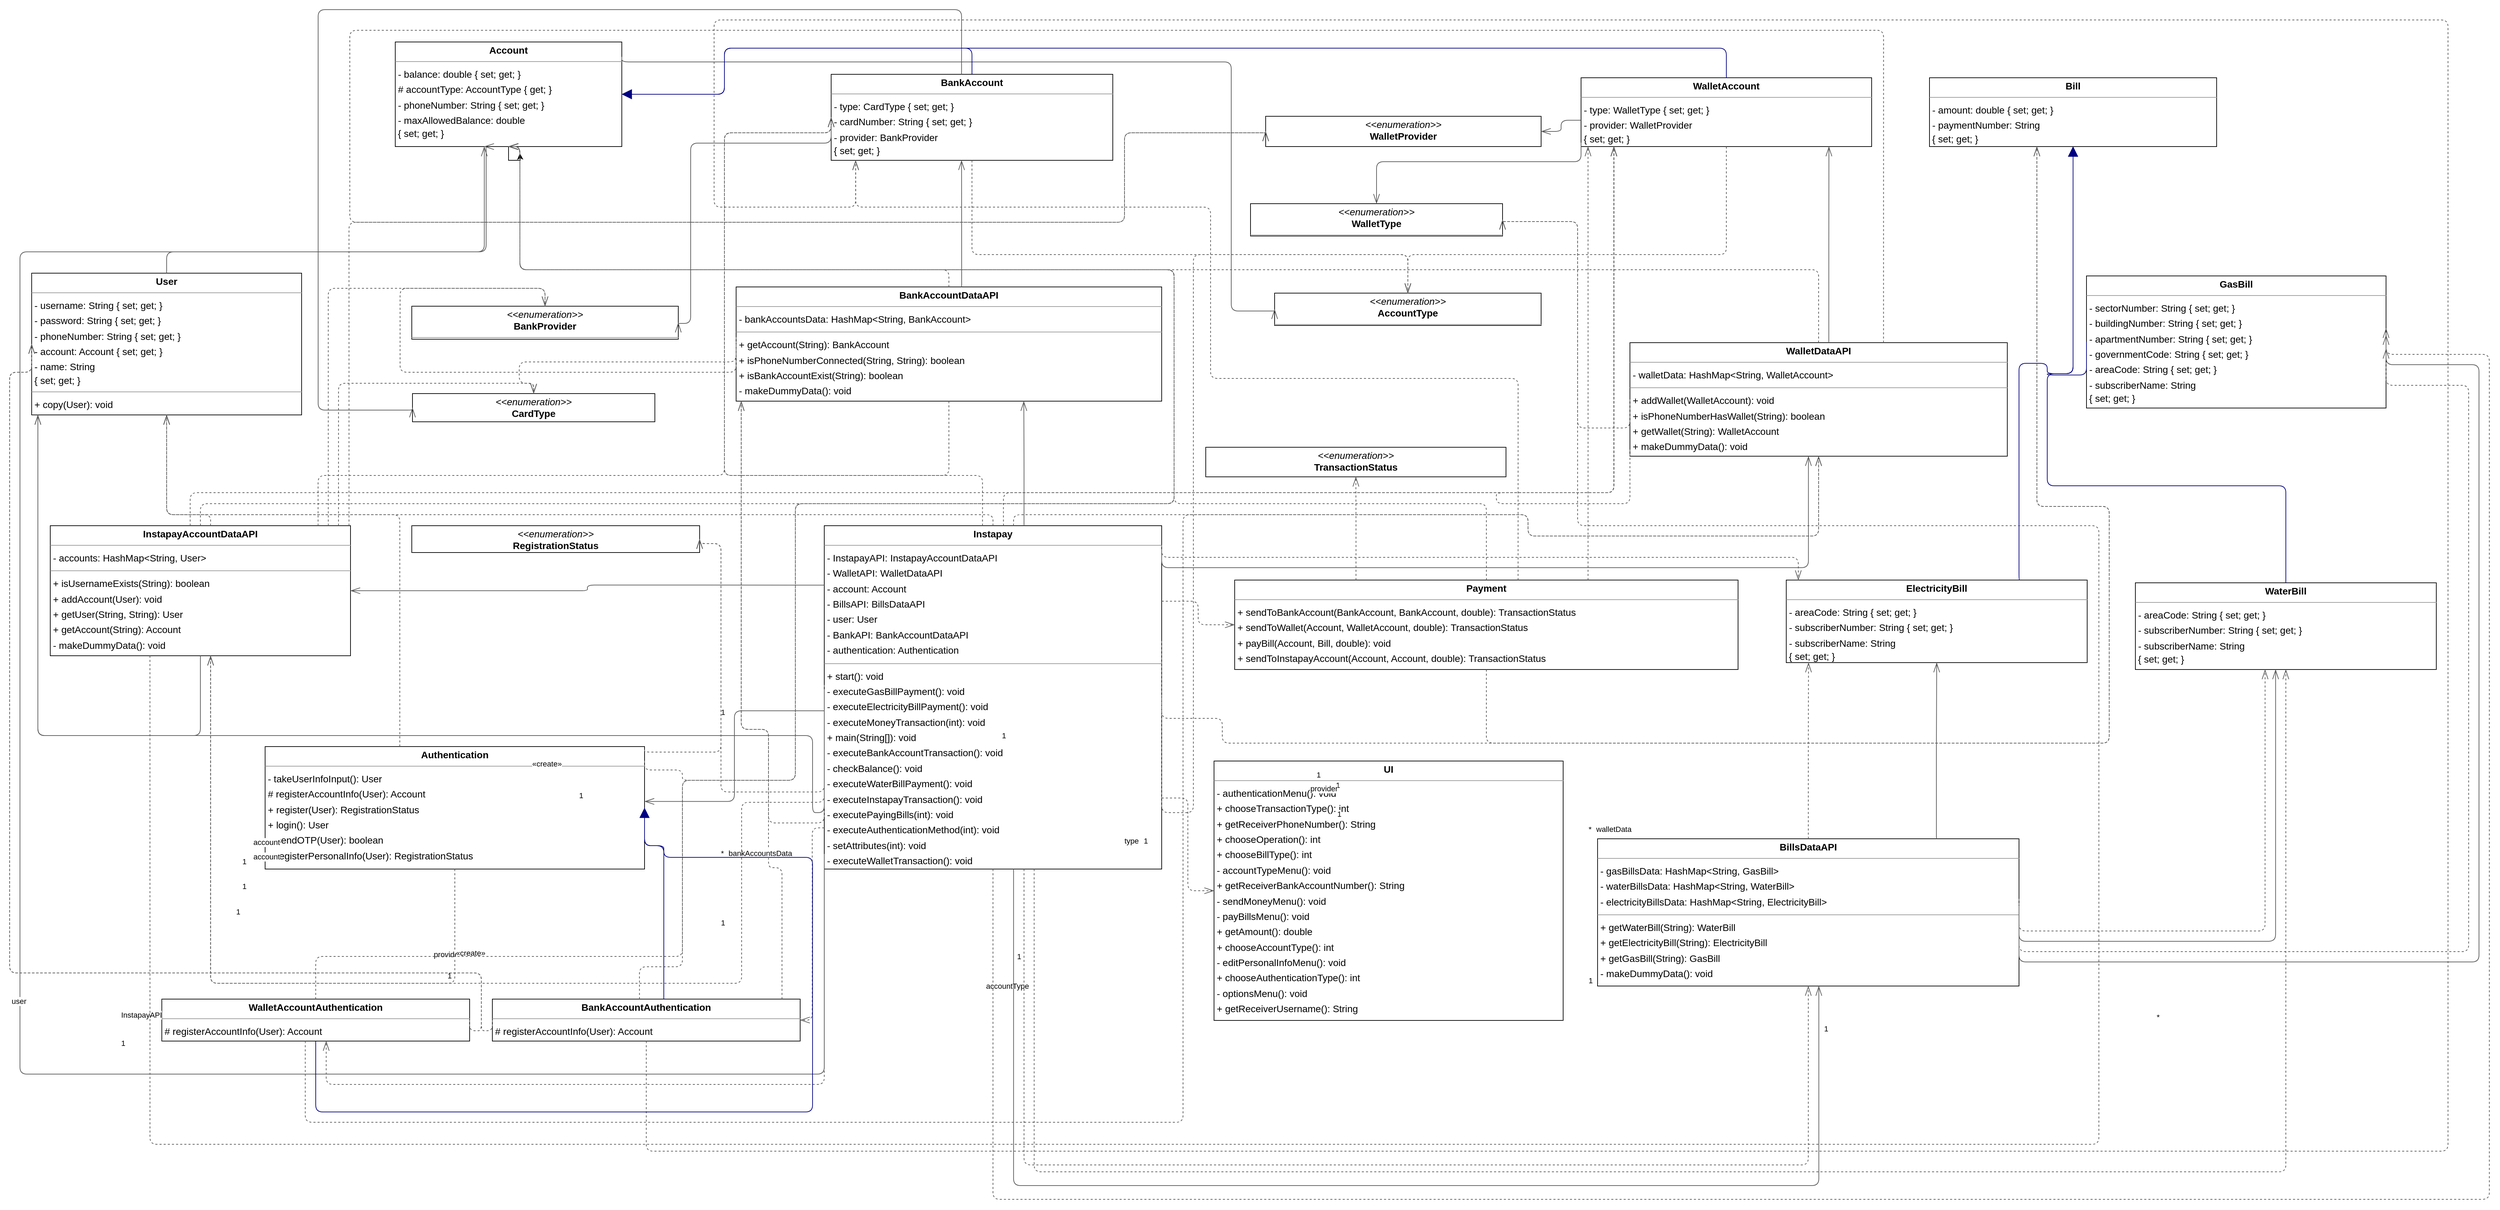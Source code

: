 <mxfile version="22.0.3" type="device">
  <diagram id="hkUyYW-n1jcVA-D6pvlW" name="Page-1">
    <mxGraphModel dx="5736" dy="3532" grid="1" gridSize="10" guides="1" tooltips="1" connect="1" arrows="1" fold="1" page="1" pageScale="1" pageWidth="3800" pageHeight="2000" background="none" math="0" shadow="0">
      <root>
        <mxCell id="0" />
        <mxCell id="1" parent="0" />
        <mxCell id="b54lJRVPn_oO8MnHUBkd-1" value="&lt;br&gt;" style="edgeStyle=orthogonalEdgeStyle;rounded=0;orthogonalLoop=1;jettySize=auto;html=1;" edge="1" parent="1" source="node4">
          <mxGeometry relative="1" as="geometry">
            <mxPoint x="861" y="310" as="targetPoint" />
          </mxGeometry>
        </mxCell>
        <mxCell id="node4" value="&lt;p style=&quot;margin:0px;margin-top:4px;text-align:center;&quot;&gt;&lt;b&gt;Account&lt;/b&gt;&lt;/p&gt;&lt;hr size=&quot;1&quot;&gt;&lt;p style=&quot;margin:0 0 0 4px;line-height:1.6;&quot;&gt;- balance: double { set; get; }&lt;br&gt;# accountType: AccountType&amp;nbsp;{ get; }&lt;br&gt;- phoneNumber: String&amp;nbsp;{ set; get; }&lt;br&gt;- maxAllowedBalance: double&lt;/p&gt;&amp;nbsp;{ set; get; }" style="verticalAlign=top;align=left;overflow=fill;fontSize=14;fontFamily=Helvetica;html=1;rounded=0;shadow=0;comic=0;labelBackgroundColor=none;strokeWidth=1;" parent="1" vertex="1">
          <mxGeometry x="680" y="148" width="329" height="152" as="geometry" />
        </mxCell>
        <mxCell id="node8" value="&lt;p style=&quot;margin:0px;margin-top:4px;text-align:center;&quot;&gt;&lt;i&gt;&amp;lt;&amp;lt;enumeration&amp;gt;&amp;gt;&lt;/i&gt;&lt;br/&gt;&lt;b&gt;AccountType&lt;/b&gt;&lt;/p&gt;&lt;hr size=&quot;1&quot;/&gt;&lt;p style=&quot;margin:0 0 0 4px;line-height:1.6;&quot;&gt;+ Wallet: &lt;br/&gt;+ Bank: &lt;/p&gt;&lt;hr size=&quot;1&quot;/&gt;&lt;p style=&quot;margin:0 0 0 4px;line-height:1.6;&quot;&gt;+ values(): AccountType[]&lt;br/&gt;+ valueOf(String): AccountType&lt;/p&gt;" style="verticalAlign=top;align=left;overflow=fill;fontSize=14;fontFamily=Helvetica;html=1;rounded=0;shadow=0;comic=0;labelBackgroundColor=none;strokeWidth=1;" parent="1" vertex="1">
          <mxGeometry x="1957" y="513" width="387" height="47" as="geometry" />
        </mxCell>
        <mxCell id="node1" value="&lt;p style=&quot;margin:0px;margin-top:4px;text-align:center;&quot;&gt;&lt;b&gt;Authentication&lt;/b&gt;&lt;/p&gt;&lt;hr size=&quot;1&quot;/&gt;&lt;p style=&quot;margin:0 0 0 4px;line-height:1.6;&quot;&gt;- takeUserInfoInput(): User&lt;br/&gt;# registerAccountInfo(User): Account&lt;br/&gt;+ register(User): RegistrationStatus&lt;br/&gt;+ login(): User&lt;br/&gt;+ sendOTP(User): boolean&lt;br/&gt;# registerPersonalInfo(User): RegistrationStatus&lt;/p&gt;" style="verticalAlign=top;align=left;overflow=fill;fontSize=14;fontFamily=Helvetica;html=1;rounded=0;shadow=0;comic=0;labelBackgroundColor=none;strokeWidth=1;" parent="1" vertex="1">
          <mxGeometry x="491" y="1172" width="551" height="178" as="geometry" />
        </mxCell>
        <mxCell id="node15" value="&lt;p style=&quot;margin:0px;margin-top:4px;text-align:center;&quot;&gt;&lt;b&gt;BankAccount&lt;/b&gt;&lt;/p&gt;&lt;hr size=&quot;1&quot;&gt;&lt;p style=&quot;margin:0 0 0 4px;line-height:1.6;&quot;&gt;- type: CardType&amp;nbsp;{ set; get; }&lt;br&gt;- cardNumber: String&amp;nbsp;{ set; get; }&lt;br&gt;- provider: BankProvider&lt;/p&gt;&amp;nbsp;{ set; get; }" style="verticalAlign=top;align=left;overflow=fill;fontSize=14;fontFamily=Helvetica;html=1;rounded=0;shadow=0;comic=0;labelBackgroundColor=none;strokeWidth=1;" parent="1" vertex="1">
          <mxGeometry x="1313" y="195" width="409" height="125" as="geometry" />
        </mxCell>
        <mxCell id="node19" value="&lt;p style=&quot;margin:0px;margin-top:4px;text-align:center;&quot;&gt;&lt;b&gt;BankAccountAuthentication&lt;/b&gt;&lt;/p&gt;&lt;hr size=&quot;1&quot;/&gt;&lt;p style=&quot;margin:0 0 0 4px;line-height:1.6;&quot;&gt;# registerAccountInfo(User): Account&lt;/p&gt;" style="verticalAlign=top;align=left;overflow=fill;fontSize=14;fontFamily=Helvetica;html=1;rounded=0;shadow=0;comic=0;labelBackgroundColor=none;strokeWidth=1;" parent="1" vertex="1">
          <mxGeometry x="821" y="1539" width="447" height="61" as="geometry" />
        </mxCell>
        <mxCell id="node5" value="&lt;p style=&quot;margin:0px;margin-top:4px;text-align:center;&quot;&gt;&lt;b&gt;BankAccountDataAPI&lt;/b&gt;&lt;/p&gt;&lt;hr size=&quot;1&quot;/&gt;&lt;p style=&quot;margin:0 0 0 4px;line-height:1.6;&quot;&gt;- bankAccountsData: HashMap&amp;lt;String, BankAccount&amp;gt;&lt;/p&gt;&lt;hr size=&quot;1&quot;/&gt;&lt;p style=&quot;margin:0 0 0 4px;line-height:1.6;&quot;&gt;+ getAccount(String): BankAccount&lt;br/&gt;+ isPhoneNumberConnected(String, String): boolean&lt;br/&gt;+ isBankAccountExist(String): boolean&lt;br/&gt;- makeDummyData(): void&lt;/p&gt;" style="verticalAlign=top;align=left;overflow=fill;fontSize=14;fontFamily=Helvetica;html=1;rounded=0;shadow=0;comic=0;labelBackgroundColor=none;strokeWidth=1;" parent="1" vertex="1">
          <mxGeometry x="1175" y="504" width="618" height="166" as="geometry" />
        </mxCell>
        <mxCell id="node3" value="&lt;p style=&quot;margin:0px;margin-top:4px;text-align:center;&quot;&gt;&lt;i&gt;&amp;lt;&amp;lt;enumeration&amp;gt;&amp;gt;&lt;/i&gt;&lt;br/&gt;&lt;b&gt;BankProvider&lt;/b&gt;&lt;/p&gt;&lt;hr size=&quot;1&quot;/&gt;&lt;p style=&quot;margin:0 0 0 4px;line-height:1.6;&quot;&gt;+ QNB: &lt;br/&gt;+ Alahly: &lt;br/&gt;+ Alexandria: &lt;br/&gt;+ CIB: &lt;br/&gt;+ Misr: &lt;/p&gt;&lt;hr size=&quot;1&quot;/&gt;&lt;p style=&quot;margin:0 0 0 4px;line-height:1.6;&quot;&gt;+ values(): BankProvider[]&lt;br/&gt;+ valueOf(String): BankProvider&lt;/p&gt;" style="verticalAlign=top;align=left;overflow=fill;fontSize=14;fontFamily=Helvetica;html=1;rounded=0;shadow=0;comic=0;labelBackgroundColor=none;strokeWidth=1;" parent="1" vertex="1">
          <mxGeometry x="704" y="532" width="387" height="48" as="geometry" />
        </mxCell>
        <mxCell id="node13" value="&lt;p style=&quot;margin:0px;margin-top:4px;text-align:center;&quot;&gt;&lt;b&gt;Bill&lt;/b&gt;&lt;/p&gt;&lt;hr size=&quot;1&quot;&gt;&lt;p style=&quot;margin:0 0 0 4px;line-height:1.6;&quot;&gt;- amount: double&amp;nbsp;{ set; get; }&lt;br&gt;- paymentNumber: String&lt;/p&gt;&amp;nbsp;{ set; get; }" style="verticalAlign=top;align=left;overflow=fill;fontSize=14;fontFamily=Helvetica;html=1;rounded=0;shadow=0;comic=0;labelBackgroundColor=none;strokeWidth=1;" parent="1" vertex="1">
          <mxGeometry x="2908" y="200" width="417" height="100" as="geometry" />
        </mxCell>
        <mxCell id="node20" value="&lt;p style=&quot;margin:0px;margin-top:4px;text-align:center;&quot;&gt;&lt;b&gt;BillsDataAPI&lt;/b&gt;&lt;/p&gt;&lt;hr size=&quot;1&quot;/&gt;&lt;p style=&quot;margin:0 0 0 4px;line-height:1.6;&quot;&gt;- gasBillsData: HashMap&amp;lt;String, GasBill&amp;gt;&lt;br/&gt;- waterBillsData: HashMap&amp;lt;String, WaterBill&amp;gt;&lt;br/&gt;- electricityBillsData: HashMap&amp;lt;String, ElectricityBill&amp;gt;&lt;/p&gt;&lt;hr size=&quot;1&quot;/&gt;&lt;p style=&quot;margin:0 0 0 4px;line-height:1.6;&quot;&gt;+ getWaterBill(String): WaterBill&lt;br/&gt;+ getElectricityBill(String): ElectricityBill&lt;br/&gt;+ getGasBill(String): GasBill&lt;br/&gt;- makeDummyData(): void&lt;/p&gt;" style="verticalAlign=top;align=left;overflow=fill;fontSize=14;fontFamily=Helvetica;html=1;rounded=0;shadow=0;comic=0;labelBackgroundColor=none;strokeWidth=1;" parent="1" vertex="1">
          <mxGeometry x="2426" y="1306" width="612" height="214" as="geometry" />
        </mxCell>
        <mxCell id="node11" value="&lt;p style=&quot;margin:0px;margin-top:4px;text-align:center;&quot;&gt;&lt;i&gt;&amp;lt;&amp;lt;enumeration&amp;gt;&amp;gt;&lt;/i&gt;&lt;br/&gt;&lt;b&gt;CardType&lt;/b&gt;&lt;/p&gt;&lt;hr size=&quot;1&quot;/&gt;&lt;p style=&quot;margin:0 0 0 4px;line-height:1.6;&quot;&gt;+ DebitCard: &lt;br/&gt;+ CreditCard: &lt;br/&gt;+ PrepaidCard: &lt;/p&gt;&lt;hr size=&quot;1&quot;/&gt;&lt;p style=&quot;margin:0 0 0 4px;line-height:1.6;&quot;&gt;+ values(): CardType[]&lt;br/&gt;+ valueOf(String): CardType&lt;/p&gt;" style="verticalAlign=top;align=left;overflow=fill;fontSize=14;fontFamily=Helvetica;html=1;rounded=0;shadow=0;comic=0;labelBackgroundColor=none;strokeWidth=1;" parent="1" vertex="1">
          <mxGeometry x="705" y="659" width="352" height="41" as="geometry" />
        </mxCell>
        <mxCell id="node6" value="&lt;p style=&quot;margin:0px;margin-top:4px;text-align:center;&quot;&gt;&lt;b&gt;ElectricityBill&lt;/b&gt;&lt;/p&gt;&lt;hr size=&quot;1&quot;&gt;&lt;p style=&quot;margin:0 0 0 4px;line-height:1.6;&quot;&gt;- areaCode: String&amp;nbsp;{ set; get; }&lt;br&gt;- subscriberNumber: String&amp;nbsp;{ set; get; }&lt;br&gt;- subscriberName: String&lt;/p&gt;&amp;nbsp;{ set; get; }" style="verticalAlign=top;align=left;overflow=fill;fontSize=14;fontFamily=Helvetica;html=1;rounded=0;shadow=0;comic=0;labelBackgroundColor=none;strokeWidth=1;" parent="1" vertex="1">
          <mxGeometry x="2700" y="930" width="437" height="120" as="geometry" />
        </mxCell>
        <mxCell id="node18" value="&lt;p style=&quot;margin:0px;margin-top:4px;text-align:center;&quot;&gt;&lt;b&gt;GasBill&lt;/b&gt;&lt;/p&gt;&lt;hr size=&quot;1&quot;&gt;&lt;p style=&quot;margin:0 0 0 4px;line-height:1.6;&quot;&gt;- sectorNumber: String&amp;nbsp;{ set; get; }&lt;br&gt;- buildingNumber: String&amp;nbsp;{ set; get; }&lt;br&gt;- apartmentNumber: String&amp;nbsp;{ set; get; }&lt;br&gt;- governmentCode: String&amp;nbsp;{ set; get; }&lt;br&gt;- areaCode: String&amp;nbsp;{ set; get; }&lt;br&gt;- subscriberName: String&lt;/p&gt;&amp;nbsp;{ set; get; }" style="verticalAlign=top;align=left;overflow=fill;fontSize=14;fontFamily=Helvetica;html=1;rounded=0;shadow=0;comic=0;labelBackgroundColor=none;strokeWidth=1;" parent="1" vertex="1">
          <mxGeometry x="3136" y="488" width="435" height="192" as="geometry" />
        </mxCell>
        <mxCell id="node2" value="&lt;p style=&quot;margin:0px;margin-top:4px;text-align:center;&quot;&gt;&lt;b&gt;Instapay&lt;/b&gt;&lt;/p&gt;&lt;hr size=&quot;1&quot;/&gt;&lt;p style=&quot;margin:0 0 0 4px;line-height:1.6;&quot;&gt;- InstapayAPI: InstapayAccountDataAPI&lt;br/&gt;- WalletAPI: WalletDataAPI&lt;br/&gt;- account: Account&lt;br/&gt;- BillsAPI: BillsDataAPI&lt;br/&gt;- user: User&lt;br/&gt;- BankAPI: BankAccountDataAPI&lt;br/&gt;- authentication: Authentication&lt;/p&gt;&lt;hr size=&quot;1&quot;/&gt;&lt;p style=&quot;margin:0 0 0 4px;line-height:1.6;&quot;&gt;+ start(): void&lt;br/&gt;- executeGasBillPayment(): void&lt;br/&gt;- executeElectricityBillPayment(): void&lt;br/&gt;- executeMoneyTransaction(int): void&lt;br/&gt;+ main(String[]): void&lt;br/&gt;- executeBankAccountTransaction(): void&lt;br/&gt;- checkBalance(): void&lt;br/&gt;- executeWaterBillPayment(): void&lt;br/&gt;- executeInstapayTransaction(): void&lt;br/&gt;- executePayingBills(int): void&lt;br/&gt;- executeAuthenticationMethod(int): void&lt;br/&gt;- setAttributes(int): void&lt;br/&gt;- executeWalletTransaction(): void&lt;/p&gt;" style="verticalAlign=top;align=left;overflow=fill;fontSize=14;fontFamily=Helvetica;html=1;rounded=0;shadow=0;comic=0;labelBackgroundColor=none;strokeWidth=1;" parent="1" vertex="1">
          <mxGeometry x="1303" y="851" width="490" height="499" as="geometry" />
        </mxCell>
        <mxCell id="node7" value="&lt;p style=&quot;margin:0px;margin-top:4px;text-align:center;&quot;&gt;&lt;b&gt;InstapayAccountDataAPI&lt;/b&gt;&lt;/p&gt;&lt;hr size=&quot;1&quot;/&gt;&lt;p style=&quot;margin:0 0 0 4px;line-height:1.6;&quot;&gt;- accounts: HashMap&amp;lt;String, User&amp;gt;&lt;/p&gt;&lt;hr size=&quot;1&quot;/&gt;&lt;p style=&quot;margin:0 0 0 4px;line-height:1.6;&quot;&gt;+ isUsernameExists(String): boolean&lt;br/&gt;+ addAccount(User): void&lt;br/&gt;+ getUser(String, String): User&lt;br/&gt;+ getAccount(String): Account&lt;br/&gt;- makeDummyData(): void&lt;/p&gt;" style="verticalAlign=top;align=left;overflow=fill;fontSize=14;fontFamily=Helvetica;html=1;rounded=0;shadow=0;comic=0;labelBackgroundColor=none;strokeWidth=1;" parent="1" vertex="1">
          <mxGeometry x="179" y="851" width="436" height="189" as="geometry" />
        </mxCell>
        <mxCell id="node17" value="&lt;p style=&quot;margin:0px;margin-top:4px;text-align:center;&quot;&gt;&lt;b&gt;Payment&lt;/b&gt;&lt;/p&gt;&lt;hr size=&quot;1&quot;/&gt;&lt;p style=&quot;margin:0 0 0 4px;line-height:1.6;&quot;&gt;+ sendToBankAccount(BankAccount, BankAccount, double): TransactionStatus&lt;br/&gt;+ sendToWallet(Account, WalletAccount, double): TransactionStatus&lt;br/&gt;+ payBill(Account, Bill, double): void&lt;br/&gt;+ sendToInstapayAccount(Account, Account, double): TransactionStatus&lt;/p&gt;" style="verticalAlign=top;align=left;overflow=fill;fontSize=14;fontFamily=Helvetica;html=1;rounded=0;shadow=0;comic=0;labelBackgroundColor=none;strokeWidth=1;" parent="1" vertex="1">
          <mxGeometry x="1899" y="930" width="731" height="130" as="geometry" />
        </mxCell>
        <mxCell id="node9" value="&lt;p style=&quot;margin:0px;margin-top:4px;text-align:center;&quot;&gt;&lt;i&gt;&amp;lt;&amp;lt;enumeration&amp;gt;&amp;gt;&lt;/i&gt;&lt;br/&gt;&lt;b&gt;RegistrationStatus&lt;/b&gt;&lt;/p&gt;&lt;hr size=&quot;1&quot;/&gt;&lt;p style=&quot;margin:0 0 0 4px;line-height:1.6;&quot;&gt;+ REGISTRATION_SUCCESS: &lt;br/&gt;+ ALREADY_HAVE_ACCOUNT: &lt;br/&gt;+ REGISTRATION_FAILED: &lt;/p&gt;&lt;hr size=&quot;1&quot;/&gt;&lt;p style=&quot;margin:0 0 0 4px;line-height:1.6;&quot;&gt;+ valueOf(String): RegistrationStatus&lt;br/&gt;+ values(): RegistrationStatus[]&lt;/p&gt;" style="verticalAlign=top;align=left;overflow=fill;fontSize=14;fontFamily=Helvetica;html=1;rounded=0;shadow=0;comic=0;labelBackgroundColor=none;strokeWidth=1;" parent="1" vertex="1">
          <mxGeometry x="704" y="851" width="418" height="39" as="geometry" />
        </mxCell>
        <mxCell id="node14" value="&lt;p style=&quot;margin:0px;margin-top:4px;text-align:center;&quot;&gt;&lt;i&gt;&amp;lt;&amp;lt;enumeration&amp;gt;&amp;gt;&lt;/i&gt;&lt;br/&gt;&lt;b&gt;TransactionStatus&lt;/b&gt;&lt;/p&gt;&lt;hr size=&quot;1&quot;/&gt;&lt;p style=&quot;margin:0 0 0 4px;line-height:1.6;&quot;&gt;+ TRANSACTION_FAILED: &lt;br/&gt;+ TRANSACTION_SUCCESS: &lt;br/&gt;+ TRANSACTION_DENIED: &lt;/p&gt;&lt;hr size=&quot;1&quot;/&gt;&lt;p style=&quot;margin:0 0 0 4px;line-height:1.6;&quot;&gt;+ values(): TransactionStatus[]&lt;br/&gt;+ valueOf(String): TransactionStatus&lt;/p&gt;" style="verticalAlign=top;align=left;overflow=fill;fontSize=14;fontFamily=Helvetica;html=1;rounded=0;shadow=0;comic=0;labelBackgroundColor=none;strokeWidth=1;" parent="1" vertex="1">
          <mxGeometry x="1857" y="737" width="436" height="43" as="geometry" />
        </mxCell>
        <mxCell id="node22" value="&lt;p style=&quot;margin:0px;margin-top:4px;text-align:center;&quot;&gt;&lt;b&gt;UI&lt;/b&gt;&lt;/p&gt;&lt;hr size=&quot;1&quot;/&gt;&lt;p style=&quot;margin:0 0 0 4px;line-height:1.6;&quot;&gt;- authenticationMenu(): void&lt;br/&gt;+ chooseTransactionType(): int&lt;br/&gt;+ getReceiverPhoneNumber(): String&lt;br/&gt;+ chooseOperation(): int&lt;br/&gt;+ chooseBillType(): int&lt;br/&gt;- accountTypeMenu(): void&lt;br/&gt;+ getReceiverBankAccountNumber(): String&lt;br/&gt;- sendMoneyMenu(): void&lt;br/&gt;- payBillsMenu(): void&lt;br/&gt;+ getAmount(): double&lt;br/&gt;+ chooseAccountType(): int&lt;br/&gt;- editPersonalInfoMenu(): void&lt;br/&gt;+ chooseAuthenticationType(): int&lt;br/&gt;- optionsMenu(): void&lt;br/&gt;+ getReceiverUsername(): String&lt;/p&gt;" style="verticalAlign=top;align=left;overflow=fill;fontSize=14;fontFamily=Helvetica;html=1;rounded=0;shadow=0;comic=0;labelBackgroundColor=none;strokeWidth=1;" parent="1" vertex="1">
          <mxGeometry x="1869" y="1193" width="507" height="377" as="geometry" />
        </mxCell>
        <mxCell id="node21" value="&lt;p style=&quot;margin:0px;margin-top:4px;text-align:center;&quot;&gt;&lt;b&gt;User&lt;/b&gt;&lt;/p&gt;&lt;hr size=&quot;1&quot;&gt;&lt;p style=&quot;margin:0 0 0 4px;line-height:1.6;&quot;&gt;- username: String&amp;nbsp;{ set; get; }&lt;br&gt;- password: String&amp;nbsp;{ set; get; }&lt;br&gt;- phoneNumber: String&amp;nbsp;{ set; get; }&lt;br&gt;- account: Account&amp;nbsp;{ set; get; }&lt;br&gt;- name: String&lt;/p&gt;&amp;nbsp;{ set; get; }&lt;hr size=&quot;1&quot;&gt;&lt;p style=&quot;margin:0 0 0 4px;line-height:1.6;&quot;&gt;+ copy(User): void&lt;/p&gt;" style="verticalAlign=top;align=left;overflow=fill;fontSize=14;fontFamily=Helvetica;html=1;rounded=0;shadow=0;comic=0;labelBackgroundColor=none;strokeWidth=1;" parent="1" vertex="1">
          <mxGeometry x="152" y="484" width="392" height="206" as="geometry" />
        </mxCell>
        <mxCell id="node16" value="&lt;p style=&quot;margin:0px;margin-top:4px;text-align:center;&quot;&gt;&lt;b&gt;WalletAccount&lt;/b&gt;&lt;/p&gt;&lt;hr size=&quot;1&quot;&gt;&lt;p style=&quot;margin:0 0 0 4px;line-height:1.6;&quot;&gt;- type: WalletType&amp;nbsp;{ set; get; }&lt;br&gt;- provider: WalletProvider&lt;/p&gt;&amp;nbsp;{ set; get; }" style="verticalAlign=top;align=left;overflow=fill;fontSize=14;fontFamily=Helvetica;html=1;rounded=0;shadow=0;comic=0;labelBackgroundColor=none;strokeWidth=1;" parent="1" vertex="1">
          <mxGeometry x="2402" y="200" width="422" height="100" as="geometry" />
        </mxCell>
        <mxCell id="node12" value="&lt;p style=&quot;margin:0px;margin-top:4px;text-align:center;&quot;&gt;&lt;b&gt;WalletAccountAuthentication&lt;/b&gt;&lt;/p&gt;&lt;hr size=&quot;1&quot;/&gt;&lt;p style=&quot;margin:0 0 0 4px;line-height:1.6;&quot;&gt;# registerAccountInfo(User): Account&lt;/p&gt;" style="verticalAlign=top;align=left;overflow=fill;fontSize=14;fontFamily=Helvetica;html=1;rounded=0;shadow=0;comic=0;labelBackgroundColor=none;strokeWidth=1;" parent="1" vertex="1">
          <mxGeometry x="341" y="1539" width="447" height="61" as="geometry" />
        </mxCell>
        <mxCell id="node23" value="&lt;p style=&quot;margin:0px;margin-top:4px;text-align:center;&quot;&gt;&lt;b&gt;WalletDataAPI&lt;/b&gt;&lt;/p&gt;&lt;hr size=&quot;1&quot;/&gt;&lt;p style=&quot;margin:0 0 0 4px;line-height:1.6;&quot;&gt;- walletData: HashMap&amp;lt;String, WalletAccount&amp;gt;&lt;/p&gt;&lt;hr size=&quot;1&quot;/&gt;&lt;p style=&quot;margin:0 0 0 4px;line-height:1.6;&quot;&gt;+ addWallet(WalletAccount): void&lt;br/&gt;+ isPhoneNumberHasWallet(String): boolean&lt;br/&gt;+ getWallet(String): WalletAccount&lt;br/&gt;+ makeDummyData(): void&lt;/p&gt;" style="verticalAlign=top;align=left;overflow=fill;fontSize=14;fontFamily=Helvetica;html=1;rounded=0;shadow=0;comic=0;labelBackgroundColor=none;strokeWidth=1;" parent="1" vertex="1">
          <mxGeometry x="2473" y="585" width="548" height="165" as="geometry" />
        </mxCell>
        <mxCell id="node24" value="&lt;p style=&quot;margin:0px;margin-top:4px;text-align:center;&quot;&gt;&lt;i&gt;&amp;lt;&amp;lt;enumeration&amp;gt;&amp;gt;&lt;/i&gt;&lt;br/&gt;&lt;b&gt;WalletProvider&lt;/b&gt;&lt;/p&gt;&lt;hr size=&quot;1&quot;/&gt;&lt;p style=&quot;margin:0 0 0 4px;line-height:1.6;&quot;&gt;+ QNB: &lt;br/&gt;+ Misr: &lt;br/&gt;+ Alahly: &lt;br/&gt;+ Etisalat: &lt;br/&gt;+ We: &lt;br/&gt;+ Vodafone: &lt;br/&gt;+ Alexandria: &lt;br/&gt;+ CIB: &lt;br/&gt;+ Orange: &lt;br/&gt;+ Fawry: &lt;/p&gt;&lt;hr size=&quot;1&quot;/&gt;&lt;p style=&quot;margin:0 0 0 4px;line-height:1.6;&quot;&gt;+ values(): WalletProvider[]&lt;br/&gt;+ valueOf(String): WalletProvider&lt;/p&gt;" style="verticalAlign=top;align=left;overflow=fill;fontSize=14;fontFamily=Helvetica;html=1;rounded=0;shadow=0;comic=0;labelBackgroundColor=none;strokeWidth=1;" parent="1" vertex="1">
          <mxGeometry x="1944" y="256" width="400" height="44" as="geometry" />
        </mxCell>
        <mxCell id="node0" value="&lt;p style=&quot;margin:0px;margin-top:4px;text-align:center;&quot;&gt;&lt;i&gt;&amp;lt;&amp;lt;enumeration&amp;gt;&amp;gt;&lt;/i&gt;&lt;br/&gt;&lt;b&gt;WalletType&lt;/b&gt;&lt;/p&gt;&lt;hr size=&quot;1&quot;/&gt;&lt;p style=&quot;margin:0 0 0 4px;line-height:1.6;&quot;&gt;+ Telecom: &lt;br/&gt;+ Bank: &lt;/p&gt;&lt;hr size=&quot;1&quot;/&gt;&lt;p style=&quot;margin:0 0 0 4px;line-height:1.6;&quot;&gt;+ valueOf(String): WalletType&lt;br/&gt;+ values(): WalletType[]&lt;/p&gt;" style="verticalAlign=top;align=left;overflow=fill;fontSize=14;fontFamily=Helvetica;html=1;rounded=0;shadow=0;comic=0;labelBackgroundColor=none;strokeWidth=1;" parent="1" vertex="1">
          <mxGeometry x="1922" y="383" width="366" height="47" as="geometry" />
        </mxCell>
        <mxCell id="node10" value="&lt;p style=&quot;margin:0px;margin-top:4px;text-align:center;&quot;&gt;&lt;b&gt;WaterBill&lt;/b&gt;&lt;/p&gt;&lt;hr size=&quot;1&quot;&gt;&lt;p style=&quot;margin:0 0 0 4px;line-height:1.6;&quot;&gt;- areaCode: String&amp;nbsp;{ set; get; }&lt;br&gt;- subscriberNumber: String&amp;nbsp;{ set; get; }&lt;br&gt;- subscriberName: String&lt;/p&gt;&amp;nbsp;{ set; get; }" style="verticalAlign=top;align=left;overflow=fill;fontSize=14;fontFamily=Helvetica;html=1;rounded=0;shadow=0;comic=0;labelBackgroundColor=none;strokeWidth=1;" parent="1" vertex="1">
          <mxGeometry x="3207" y="934" width="437" height="126" as="geometry" />
        </mxCell>
        <mxCell id="edge22" value="" style="html=1;rounded=1;edgeStyle=orthogonalEdgeStyle;dashed=0;startArrow=diamondThinstartSize=12;endArrow=openThin;endSize=12;strokeColor=#595959;exitX=1.000;exitY=0.142;exitDx=0;exitDy=0;entryX=0.000;entryY=0.500;entryDx=0;entryDy=0;" parent="1" source="node4" target="node8" edge="1">
          <mxGeometry width="50" height="50" relative="1" as="geometry">
            <Array as="points">
              <mxPoint x="1894" y="177" />
              <mxPoint x="1894" y="539" />
            </Array>
          </mxGeometry>
        </mxCell>
        <mxCell id="label132" value="1" style="edgeLabel;resizable=0;html=1;align=left;verticalAlign=top;strokeColor=default;" parent="edge22" vertex="1" connectable="0">
          <mxGeometry x="1559" y="1143" as="geometry" />
        </mxCell>
        <mxCell id="label136" value="1" style="edgeLabel;resizable=0;html=1;align=left;verticalAlign=top;strokeColor=default;" parent="edge22" vertex="1" connectable="0">
          <mxGeometry x="1581" y="1464" as="geometry" />
        </mxCell>
        <mxCell id="label137" value="accountType" style="edgeLabel;resizable=0;html=1;align=left;verticalAlign=top;strokeColor=default;" parent="edge22" vertex="1" connectable="0">
          <mxGeometry x="1536" y="1507" as="geometry" />
        </mxCell>
        <mxCell id="edge73" value="" style="html=1;rounded=1;edgeStyle=orthogonalEdgeStyle;dashed=1;startArrow=none;endArrow=openThin;endSize=12;strokeColor=#595959;exitX=1.000;exitY=0.116;exitDx=0;exitDy=0;entryX=0.500;entryY=1.000;entryDx=0;entryDy=0;" parent="1" source="node1" target="node4" edge="1">
          <mxGeometry width="50" height="50" relative="1" as="geometry">
            <Array as="points">
              <mxPoint x="1097" y="1206" />
              <mxPoint x="1097" y="1221" />
              <mxPoint x="1261" y="1221" />
              <mxPoint x="1261" y="819" />
              <mxPoint x="1811" y="819" />
              <mxPoint x="1811" y="479" />
              <mxPoint x="861" y="479" />
            </Array>
          </mxGeometry>
        </mxCell>
        <mxCell id="edge76" value="" style="html=1;rounded=1;edgeStyle=orthogonalEdgeStyle;dashed=1;startArrow=none;endArrow=openThin;endSize=12;strokeColor=#595959;exitX=0.500;exitY=1.000;exitDx=0;exitDy=0;entryX=0.534;entryY=1.000;entryDx=0;entryDy=0;" parent="1" source="node1" target="node7" edge="1">
          <mxGeometry width="50" height="50" relative="1" as="geometry">
            <Array as="points">
              <mxPoint x="767" y="1516" />
              <mxPoint x="412" y="1516" />
            </Array>
          </mxGeometry>
        </mxCell>
        <mxCell id="edge11" value="" style="html=1;rounded=1;edgeStyle=orthogonalEdgeStyle;dashed=1;startArrow=none;endArrow=openThin;endSize=12;strokeColor=#595959;exitX=1.000;exitY=0.026;exitDx=0;exitDy=0;entryX=1.000;entryY=0.500;entryDx=0;entryDy=0;" parent="1" source="node1" target="node9" edge="1">
          <mxGeometry width="50" height="50" relative="1" as="geometry">
            <Array as="points">
              <mxPoint x="1153" y="1180" />
              <mxPoint x="1153" y="877" />
            </Array>
          </mxGeometry>
        </mxCell>
        <mxCell id="edge64" value="" style="html=1;rounded=1;edgeStyle=orthogonalEdgeStyle;dashed=1;startArrow=none;endArrow=openThin;endSize=12;strokeColor=#595959;exitX=0.355;exitY=0.000;exitDx=0;exitDy=0;entryX=0.500;entryY=1.000;entryDx=0;entryDy=0;" parent="1" source="node1" target="node21" edge="1">
          <mxGeometry width="50" height="50" relative="1" as="geometry">
            <Array as="points">
              <mxPoint x="687" y="835" />
              <mxPoint x="348" y="835" />
            </Array>
          </mxGeometry>
        </mxCell>
        <mxCell id="edge5" value="" style="html=1;rounded=1;edgeStyle=orthogonalEdgeStyle;dashed=0;startArrow=none;endArrow=block;endSize=12;strokeColor=#000082;exitX=0.500;exitY=0.000;exitDx=0;exitDy=0;entryX=1.000;entryY=0.500;entryDx=0;entryDy=0;" parent="1" source="node15" target="node4" edge="1">
          <mxGeometry width="50" height="50" relative="1" as="geometry">
            <Array as="points">
              <mxPoint x="1518" y="157" />
              <mxPoint x="1158" y="157" />
              <mxPoint x="1158" y="224" />
            </Array>
          </mxGeometry>
        </mxCell>
        <mxCell id="edge56" value="" style="html=1;rounded=1;edgeStyle=orthogonalEdgeStyle;dashed=1;startArrow=none;endArrow=openThin;endSize=12;strokeColor=#595959;exitX=0.500;exitY=1.000;exitDx=0;exitDy=0;entryX=0.500;entryY=0.001;entryDx=0;entryDy=0;" parent="1" source="node15" target="node8" edge="1">
          <mxGeometry width="50" height="50" relative="1" as="geometry">
            <Array as="points">
              <mxPoint x="1517" y="457" />
              <mxPoint x="2150" y="457" />
            </Array>
          </mxGeometry>
        </mxCell>
        <mxCell id="edge31" value="" style="html=1;rounded=1;edgeStyle=orthogonalEdgeStyle;dashed=0;startArrow=diamondThinstartSize=12;endArrow=openThin;endSize=12;strokeColor=#595959;exitX=0.000;exitY=0.588;exitDx=0;exitDy=0;entryX=1.000;entryY=0.500;entryDx=0;entryDy=0;" parent="1" source="node15" target="node3" edge="1">
          <mxGeometry width="50" height="50" relative="1" as="geometry">
            <Array as="points">
              <mxPoint x="1109" y="295" />
              <mxPoint x="1109" y="557" />
            </Array>
          </mxGeometry>
        </mxCell>
        <mxCell id="label186" value="1" style="edgeLabel;resizable=0;html=1;align=left;verticalAlign=top;strokeColor=default;" parent="edge31" vertex="1" connectable="0">
          <mxGeometry x="945" y="1230" as="geometry" />
        </mxCell>
        <mxCell id="label190" value="1" style="edgeLabel;resizable=0;html=1;align=left;verticalAlign=top;strokeColor=default;" parent="edge31" vertex="1" connectable="0">
          <mxGeometry x="754" y="1492" as="geometry" />
        </mxCell>
        <mxCell id="label191" value="provider" style="edgeLabel;resizable=0;html=1;align=left;verticalAlign=top;strokeColor=default;" parent="edge31" vertex="1" connectable="0">
          <mxGeometry x="734" y="1461" as="geometry" />
        </mxCell>
        <mxCell id="edge67" value="" style="html=1;rounded=1;edgeStyle=orthogonalEdgeStyle;dashed=0;startArrow=diamondThinstartSize=12;endArrow=openThin;endSize=12;strokeColor=#595959;exitX=0.463;exitY=0.000;exitDx=0;exitDy=0;entryX=0.000;entryY=0.500;entryDx=0;entryDy=0;" parent="1" source="node15" target="node11" edge="1">
          <mxGeometry width="50" height="50" relative="1" as="geometry">
            <Array as="points">
              <mxPoint x="1502" y="101" />
              <mxPoint x="568" y="101" />
              <mxPoint x="568" y="683" />
            </Array>
          </mxGeometry>
        </mxCell>
        <mxCell id="label402" value="1" style="edgeLabel;resizable=0;html=1;align=left;verticalAlign=top;strokeColor=default;" parent="edge67" vertex="1" connectable="0">
          <mxGeometry x="1151" y="1109" as="geometry" />
        </mxCell>
        <mxCell id="edge61" value="" style="html=1;rounded=1;edgeStyle=orthogonalEdgeStyle;dashed=1;startArrow=none;endArrow=openThin;endSize=12;strokeColor=#595959;exitX=0.478;exitY=0.001;exitDx=0;exitDy=0;entryX=0.500;entryY=1.000;entryDx=0;entryDy=0;" parent="1" source="node19" target="node4" edge="1">
          <mxGeometry width="50" height="50" relative="1" as="geometry">
            <Array as="points">
              <mxPoint x="1035" y="1492" />
              <mxPoint x="1097" y="1492" />
              <mxPoint x="1097" y="1221" />
              <mxPoint x="1261" y="1221" />
              <mxPoint x="1261" y="819" />
              <mxPoint x="1811" y="819" />
              <mxPoint x="1811" y="479" />
              <mxPoint x="861" y="479" />
            </Array>
          </mxGeometry>
        </mxCell>
        <mxCell id="edge3" value="" style="html=1;rounded=1;edgeStyle=orthogonalEdgeStyle;dashed=0;startArrow=none;endArrow=block;endSize=12;strokeColor=#000082;exitX=0.557;exitY=0.000;exitDx=0;exitDy=0;entryX=1.000;entryY=0.500;entryDx=0;entryDy=0;" parent="1" source="node19" target="node1" edge="1">
          <mxGeometry width="50" height="50" relative="1" as="geometry">
            <Array as="points">
              <mxPoint x="1070" y="1316" />
            </Array>
          </mxGeometry>
        </mxCell>
        <mxCell id="edge75" value="" style="html=1;rounded=1;edgeStyle=orthogonalEdgeStyle;dashed=1;startArrow=none;endArrow=openThin;endSize=12;strokeColor=#595959;exitX=0.500;exitY=1.000;exitDx=0;exitDy=0;entryX=0.087;entryY=1.000;entryDx=0;entryDy=0;" parent="1" source="node19" target="node15" edge="1">
          <mxGeometry width="50" height="50" relative="1" as="geometry">
            <Array as="points">
              <mxPoint x="1044" y="1760" />
              <mxPoint x="3661" y="1760" />
              <mxPoint x="3661" y="116" />
              <mxPoint x="1143" y="116" />
              <mxPoint x="1143" y="388" />
              <mxPoint x="1349" y="388" />
            </Array>
          </mxGeometry>
        </mxCell>
        <mxCell id="edge79" value="" style="html=1;rounded=1;edgeStyle=orthogonalEdgeStyle;dashed=1;startArrow=none;endArrow=openThin;endSize=12;strokeColor=#595959;exitX=0.941;exitY=0.000;exitDx=0;exitDy=0;entryX=0.012;entryY=1.000;entryDx=0;entryDy=0;" parent="1" source="node19" target="node5" edge="1">
          <mxGeometry width="50" height="50" relative="1" as="geometry">
            <Array as="points">
              <mxPoint x="1242" y="1348" />
              <mxPoint x="1222" y="1348" />
              <mxPoint x="1222" y="1147" />
              <mxPoint x="1183" y="1147" />
            </Array>
          </mxGeometry>
        </mxCell>
        <mxCell id="edge36" value="" style="html=1;rounded=1;edgeStyle=orthogonalEdgeStyle;dashed=1;startArrow=none;endArrow=openThin;endSize=12;strokeColor=#595959;exitX=0.000;exitY=0.500;exitDx=0;exitDy=0;entryX=0.000;entryY=0.500;entryDx=0;entryDy=0;" parent="1" source="node19" target="node21" edge="1">
          <mxGeometry width="50" height="50" relative="1" as="geometry">
            <Array as="points">
              <mxPoint x="805" y="1585" />
              <mxPoint x="805" y="1501" />
              <mxPoint x="120" y="1501" />
              <mxPoint x="120" y="628" />
            </Array>
          </mxGeometry>
        </mxCell>
        <mxCell id="edge65" value="" style="html=1;rounded=1;edgeStyle=orthogonalEdgeStyle;dashed=1;startArrow=none;endArrow=openThin;endSize=12;strokeColor=#595959;exitX=0.500;exitY=0.000;exitDx=0;exitDy=0;entryX=0.500;entryY=1.000;entryDx=0;entryDy=0;" parent="1" source="node5" target="node4" edge="1">
          <mxGeometry width="50" height="50" relative="1" as="geometry">
            <Array as="points">
              <mxPoint x="1484" y="479" />
              <mxPoint x="861" y="479" />
            </Array>
          </mxGeometry>
        </mxCell>
        <mxCell id="edge32" value="" style="html=1;rounded=1;edgeStyle=orthogonalEdgeStyle;dashed=1;startArrow=none;endArrow=openThin;endSize=12;strokeColor=#595959;exitX=0.500;exitY=1.000;exitDx=0;exitDy=0;entryX=0.000;entryY=0.500;entryDx=0;entryDy=0;" parent="1" source="node5" target="node15" edge="1">
          <mxGeometry width="50" height="50" relative="1" as="geometry">
            <Array as="points">
              <mxPoint x="1484" y="778" />
              <mxPoint x="1158" y="778" />
              <mxPoint x="1158" y="280" />
            </Array>
          </mxGeometry>
        </mxCell>
        <mxCell id="label194" value="«create»" style="edgeLabel;resizable=0;html=1;align=left;verticalAlign=top;strokeColor=default;" parent="edge32" vertex="1" connectable="0">
          <mxGeometry x="877" y="1184" as="geometry" />
        </mxCell>
        <mxCell id="edge33" value="" style="html=1;rounded=1;edgeStyle=orthogonalEdgeStyle;dashed=0;startArrow=diamondThinstartSize=12;endArrow=openThin;endSize=12;strokeColor=#595959;exitX=0.530;exitY=0.000;exitDx=0;exitDy=0;entryX=0.463;entryY=1.000;entryDx=0;entryDy=0;" parent="1" source="node5" target="node15" edge="1">
          <mxGeometry width="50" height="50" relative="1" as="geometry">
            <Array as="points" />
          </mxGeometry>
        </mxCell>
        <mxCell id="label198" value="1" style="edgeLabel;resizable=0;html=1;align=left;verticalAlign=top;strokeColor=default;" parent="edge33" vertex="1" connectable="0">
          <mxGeometry x="1151" y="1415" as="geometry" />
        </mxCell>
        <mxCell id="label202" value="*" style="edgeLabel;resizable=0;html=1;align=left;verticalAlign=top;strokeColor=default;" parent="edge33" vertex="1" connectable="0">
          <mxGeometry x="1151" y="1314" as="geometry" />
        </mxCell>
        <mxCell id="label203" value="bankAccountsData" style="edgeLabel;resizable=0;html=1;align=left;verticalAlign=top;strokeColor=default;" parent="edge33" vertex="1" connectable="0">
          <mxGeometry x="1162" y="1314" as="geometry" />
        </mxCell>
        <mxCell id="edge28" value="" style="html=1;rounded=1;edgeStyle=orthogonalEdgeStyle;dashed=1;startArrow=none;endArrow=openThin;endSize=12;strokeColor=#595959;exitX=0.000;exitY=0.500;exitDx=0;exitDy=0;entryX=0.500;entryY=0.001;entryDx=0;entryDy=0;" parent="1" source="node5" target="node3" edge="1">
          <mxGeometry width="50" height="50" relative="1" as="geometry">
            <Array as="points">
              <mxPoint x="687" y="628" />
              <mxPoint x="687" y="506" />
              <mxPoint x="898" y="506" />
            </Array>
          </mxGeometry>
        </mxCell>
        <mxCell id="edge58" value="" style="html=1;rounded=1;edgeStyle=orthogonalEdgeStyle;dashed=1;startArrow=none;endArrow=openThin;endSize=12;strokeColor=#595959;exitX=0.000;exitY=0.440;exitDx=0;exitDy=0;entryX=0.500;entryY=0.001;entryDx=0;entryDy=0;" parent="1" source="node5" target="node11" edge="1">
          <mxGeometry width="50" height="50" relative="1" as="geometry">
            <Array as="points">
              <mxPoint x="860" y="613" />
              <mxPoint x="860" y="644" />
              <mxPoint x="881" y="644" />
            </Array>
          </mxGeometry>
        </mxCell>
        <mxCell id="edge59" value="" style="html=1;rounded=1;edgeStyle=orthogonalEdgeStyle;dashed=0;startArrow=diamondThinstartSize=12;endArrow=openThin;endSize=12;strokeColor=#595959;exitX=0.804;exitY=0.000;exitDx=0;exitDy=0;entryX=0.500;entryY=1.000;entryDx=0;entryDy=0;" parent="1" source="node20" target="node6" edge="1">
          <mxGeometry width="50" height="50" relative="1" as="geometry">
            <Array as="points" />
          </mxGeometry>
        </mxCell>
        <mxCell id="edge69" value="" style="html=1;rounded=1;edgeStyle=orthogonalEdgeStyle;dashed=1;startArrow=none;endArrow=openThin;endSize=12;strokeColor=#595959;exitX=0.500;exitY=0.000;exitDx=0;exitDy=0;entryX=0.074;entryY=1.000;entryDx=0;entryDy=0;" parent="1" source="node20" target="node6" edge="1">
          <mxGeometry width="50" height="50" relative="1" as="geometry">
            <Array as="points" />
          </mxGeometry>
        </mxCell>
        <mxCell id="edge23" value="" style="html=1;rounded=1;edgeStyle=orthogonalEdgeStyle;dashed=0;startArrow=diamondThinstartSize=12;endArrow=openThin;endSize=12;strokeColor=#595959;exitX=1.000;exitY=0.546;exitDx=0;exitDy=0;entryX=1.000;entryY=0.448;entryDx=0;entryDy=0;" parent="1" source="node20" target="node18" edge="1">
          <mxGeometry width="50" height="50" relative="1" as="geometry">
            <Array as="points">
              <mxPoint x="3706" y="1485" />
              <mxPoint x="3706" y="617" />
            </Array>
          </mxGeometry>
        </mxCell>
        <mxCell id="label142" value="*" style="edgeLabel;resizable=0;html=1;align=left;verticalAlign=top;strokeColor=default;" parent="edge23" vertex="1" connectable="0">
          <mxGeometry x="3236" y="1552" as="geometry" />
        </mxCell>
        <mxCell id="edge26" value="" style="html=1;rounded=1;edgeStyle=orthogonalEdgeStyle;dashed=1;startArrow=none;endArrow=openThin;endSize=12;strokeColor=#595959;exitX=1.000;exitY=0.500;exitDx=0;exitDy=0;entryX=1.000;entryY=0.552;entryDx=0;entryDy=0;" parent="1" source="node20" target="node18" edge="1">
          <mxGeometry width="50" height="50" relative="1" as="geometry">
            <Array as="points">
              <mxPoint x="3691" y="1470" />
              <mxPoint x="3691" y="647" />
            </Array>
          </mxGeometry>
        </mxCell>
        <mxCell id="edge35" value="" style="html=1;rounded=1;edgeStyle=orthogonalEdgeStyle;dashed=1;startArrow=none;endArrow=openThin;endSize=12;strokeColor=#595959;exitX=1.000;exitY=0.408;exitDx=0;exitDy=0;entryX=0.431;entryY=1.000;entryDx=0;entryDy=0;" parent="1" source="node20" target="node10" edge="1">
          <mxGeometry width="50" height="50" relative="1" as="geometry">
            <Array as="points">
              <mxPoint x="3395" y="1440" />
            </Array>
          </mxGeometry>
        </mxCell>
        <mxCell id="edge51" value="" style="html=1;rounded=1;edgeStyle=orthogonalEdgeStyle;dashed=0;startArrow=diamondThinstartSize=12;endArrow=openThin;endSize=12;strokeColor=#595959;exitX=1.000;exitY=0.454;exitDx=0;exitDy=0;entryX=0.466;entryY=1.000;entryDx=0;entryDy=0;" parent="1" source="node20" target="node10" edge="1">
          <mxGeometry width="50" height="50" relative="1" as="geometry">
            <Array as="points">
              <mxPoint x="3410" y="1455" />
            </Array>
          </mxGeometry>
        </mxCell>
        <mxCell id="label306" value="1" style="edgeLabel;resizable=0;html=1;align=left;verticalAlign=top;strokeColor=default;" parent="edge51" vertex="1" connectable="0">
          <mxGeometry x="2753" y="1569" as="geometry" />
        </mxCell>
        <mxCell id="edge6" value="" style="html=1;rounded=1;edgeStyle=orthogonalEdgeStyle;dashed=0;startArrow=none;endArrow=block;endSize=12;strokeColor=#000082;exitX=0.776;exitY=0.000;exitDx=0;exitDy=0;entryX=0.500;entryY=1.000;entryDx=0;entryDy=0;" parent="1" source="node6" target="node13" edge="1">
          <mxGeometry width="50" height="50" relative="1" as="geometry">
            <Array as="points">
              <mxPoint x="3038" y="615" />
              <mxPoint x="3079" y="615" />
              <mxPoint x="3079" y="630" />
              <mxPoint x="3117" y="630" />
            </Array>
          </mxGeometry>
        </mxCell>
        <mxCell id="edge4" value="" style="html=1;rounded=1;edgeStyle=orthogonalEdgeStyle;dashed=0;startArrow=none;endArrow=block;endSize=12;strokeColor=#000082;exitX=0.000;exitY=0.500;exitDx=0;exitDy=0;entryX=0.500;entryY=1.000;entryDx=0;entryDy=0;" parent="1" source="node18" target="node13" edge="1">
          <mxGeometry width="50" height="50" relative="1" as="geometry">
            <Array as="points">
              <mxPoint x="3079" y="632" />
              <mxPoint x="3079" y="630" />
              <mxPoint x="3117" y="630" />
            </Array>
          </mxGeometry>
        </mxCell>
        <mxCell id="edge70" value="" style="html=1;rounded=1;edgeStyle=orthogonalEdgeStyle;dashed=0;startArrow=diamondThinstartSize=12;endArrow=openThin;endSize=12;strokeColor=#595959;exitX=0.000;exitY=0.956;exitDx=0;exitDy=0;entryX=0.393;entryY=1.000;entryDx=0;entryDy=0;" parent="1" source="node2" target="node4" edge="1">
          <mxGeometry width="50" height="50" relative="1" as="geometry">
            <Array as="points">
              <mxPoint x="135" y="1648" />
              <mxPoint x="135" y="453" />
              <mxPoint x="812" y="453" />
            </Array>
          </mxGeometry>
        </mxCell>
        <mxCell id="label424" value="1" style="edgeLabel;resizable=0;html=1;align=left;verticalAlign=top;strokeColor=default;" parent="edge70" vertex="1" connectable="0">
          <mxGeometry x="456" y="1362" as="geometry" />
        </mxCell>
        <mxCell id="label425" value="account" style="edgeLabel;resizable=0;html=1;align=left;verticalAlign=top;strokeColor=default;" parent="edge70" vertex="1" connectable="0">
          <mxGeometry x="472" y="1319" as="geometry" />
        </mxCell>
        <mxCell id="edge74" value="" style="html=1;rounded=1;edgeStyle=orthogonalEdgeStyle;dashed=1;startArrow=none;endArrow=openThin;endSize=12;strokeColor=#595959;exitX=1.000;exitY=0.500;exitDx=0;exitDy=0;entryX=0.500;entryY=0.001;entryDx=0;entryDy=0;" parent="1" source="node2" target="node8" edge="1">
          <mxGeometry width="50" height="50" relative="1" as="geometry">
            <Array as="points">
              <mxPoint x="1839" y="1268" />
              <mxPoint x="1839" y="457" />
              <mxPoint x="2150" y="457" />
            </Array>
          </mxGeometry>
        </mxCell>
        <mxCell id="edge54" value="" style="html=1;rounded=1;edgeStyle=orthogonalEdgeStyle;dashed=0;startArrow=diamondThinstartSize=12;endArrow=openThin;endSize=12;strokeColor=#595959;exitX=0.000;exitY=0.539;exitDx=0;exitDy=0;entryX=1.000;entryY=0.448;entryDx=0;entryDy=0;" parent="1" source="node2" target="node1" edge="1">
          <mxGeometry width="50" height="50" relative="1" as="geometry">
            <Array as="points" />
          </mxGeometry>
        </mxCell>
        <mxCell id="edge34" value="" style="html=1;rounded=1;edgeStyle=orthogonalEdgeStyle;dashed=1;startArrow=none;endArrow=openThin;endSize=12;strokeColor=#595959;exitX=0.469;exitY=0.000;exitDx=0;exitDy=0;entryX=0.000;entryY=0.500;entryDx=0;entryDy=0;" parent="1" source="node2" target="node15" edge="1">
          <mxGeometry width="50" height="50" relative="1" as="geometry">
            <Array as="points">
              <mxPoint x="1533" y="778" />
              <mxPoint x="1158" y="778" />
              <mxPoint x="1158" y="280" />
            </Array>
          </mxGeometry>
        </mxCell>
        <mxCell id="label206" value="«create»" style="edgeLabel;resizable=0;html=1;align=left;verticalAlign=top;strokeColor=default;" parent="edge34" vertex="1" connectable="0">
          <mxGeometry x="766" y="1459" as="geometry" />
        </mxCell>
        <mxCell id="edge37" value="" style="html=1;rounded=1;edgeStyle=orthogonalEdgeStyle;dashed=1;startArrow=none;endArrow=openThin;endSize=12;strokeColor=#595959;exitX=0.000;exitY=0.880;exitDx=0;exitDy=0;entryX=1.000;entryY=0.500;entryDx=0;entryDy=0;" parent="1" source="node2" target="node19" edge="1">
          <mxGeometry width="50" height="50" relative="1" as="geometry">
            <Array as="points" />
          </mxGeometry>
        </mxCell>
        <mxCell id="edge57" value="" style="html=1;rounded=1;edgeStyle=orthogonalEdgeStyle;dashed=0;startArrow=diamondThinstartSize=12;endArrow=openThin;endSize=12;strokeColor=#595959;exitX=0.592;exitY=0.000;exitDx=0;exitDy=0;entryX=0.676;entryY=1.000;entryDx=0;entryDy=0;" parent="1" source="node2" target="node5" edge="1">
          <mxGeometry width="50" height="50" relative="1" as="geometry">
            <Array as="points" />
          </mxGeometry>
        </mxCell>
        <mxCell id="edge78" value="" style="html=1;rounded=1;edgeStyle=orthogonalEdgeStyle;dashed=1;startArrow=none;endArrow=openThin;endSize=12;strokeColor=#595959;exitX=0.000;exitY=0.518;exitDx=0;exitDy=0;entryX=0.012;entryY=1.000;entryDx=0;entryDy=0;" parent="1" source="node2" target="node5" edge="1">
          <mxGeometry width="50" height="50" relative="1" as="geometry">
            <Array as="points">
              <mxPoint x="1222" y="1283" />
              <mxPoint x="1222" y="1147" />
              <mxPoint x="1183" y="1147" />
            </Array>
          </mxGeometry>
        </mxCell>
        <mxCell id="edge12" value="" style="html=1;rounded=1;edgeStyle=orthogonalEdgeStyle;dashed=1;startArrow=none;endArrow=openThin;endSize=12;strokeColor=#595959;exitX=1.000;exitY=0.336;exitDx=0;exitDy=0;entryX=0.374;entryY=1.000;entryDx=0;entryDy=0;" parent="1" source="node2" target="node13" edge="1">
          <mxGeometry width="50" height="50" relative="1" as="geometry">
            <Array as="points">
              <mxPoint x="1881" y="1131" />
              <mxPoint x="1881" y="1167" />
              <mxPoint x="3169" y="1167" />
              <mxPoint x="3169" y="823" />
              <mxPoint x="3064" y="823" />
            </Array>
          </mxGeometry>
        </mxCell>
        <mxCell id="edge40" value="" style="html=1;rounded=1;edgeStyle=orthogonalEdgeStyle;dashed=0;startArrow=diamondThinstartSize=12;endArrow=openThin;endSize=12;strokeColor=#595959;exitX=0.561;exitY=1.000;exitDx=0;exitDy=0;entryX=0.525;entryY=1.000;entryDx=0;entryDy=0;" parent="1" source="node2" target="node20" edge="1">
          <mxGeometry width="50" height="50" relative="1" as="geometry">
            <Array as="points">
              <mxPoint x="1578" y="1810" />
              <mxPoint x="2747" y="1810" />
            </Array>
          </mxGeometry>
        </mxCell>
        <mxCell id="edge77" value="" style="html=1;rounded=1;edgeStyle=orthogonalEdgeStyle;dashed=1;startArrow=none;endArrow=openThin;endSize=12;strokeColor=#595959;exitX=0.592;exitY=1.000;exitDx=0;exitDy=0;entryX=0.500;entryY=1.000;entryDx=0;entryDy=0;" parent="1" source="node2" target="node20" edge="1">
          <mxGeometry width="50" height="50" relative="1" as="geometry">
            <Array as="points">
              <mxPoint x="1593" y="1780" />
              <mxPoint x="2732" y="1780" />
            </Array>
          </mxGeometry>
        </mxCell>
        <mxCell id="edge8" value="" style="html=1;rounded=1;edgeStyle=orthogonalEdgeStyle;dashed=1;startArrow=none;endArrow=openThin;endSize=12;strokeColor=#595959;exitX=1.000;exitY=0.056;exitDx=0;exitDy=0;entryX=0.040;entryY=0.000;entryDx=0;entryDy=0;" parent="1" source="node2" target="node6" edge="1">
          <mxGeometry width="50" height="50" relative="1" as="geometry">
            <Array as="points">
              <mxPoint x="2717" y="897" />
            </Array>
          </mxGeometry>
        </mxCell>
        <mxCell id="edge10" value="" style="html=1;rounded=1;edgeStyle=orthogonalEdgeStyle;dashed=1;startArrow=none;endArrow=openThin;endSize=12;strokeColor=#595959;exitX=0.500;exitY=1.000;exitDx=0;exitDy=0;entryX=1.000;entryY=0.396;entryDx=0;entryDy=0;" parent="1" source="node2" target="node18" edge="1">
          <mxGeometry width="50" height="50" relative="1" as="geometry">
            <Array as="points">
              <mxPoint x="1548" y="1830" />
              <mxPoint x="3721" y="1830" />
              <mxPoint x="3721" y="602" />
              <mxPoint x="3571" y="602" />
            </Array>
          </mxGeometry>
        </mxCell>
        <mxCell id="edge7" value="" style="html=1;rounded=1;edgeStyle=orthogonalEdgeStyle;dashed=1;startArrow=none;endArrow=openThin;endSize=12;strokeColor=#595959;exitX=0.000;exitY=0.482;exitDx=0;exitDy=0;entryX=0.534;entryY=1.000;entryDx=0;entryDy=0;" parent="1" source="node2" target="node7" edge="1">
          <mxGeometry width="50" height="50" relative="1" as="geometry">
            <Array as="points">
              <mxPoint x="1183" y="1253" />
              <mxPoint x="1183" y="1516" />
              <mxPoint x="412" y="1516" />
            </Array>
          </mxGeometry>
        </mxCell>
        <mxCell id="edge52" value="" style="html=1;rounded=1;edgeStyle=orthogonalEdgeStyle;dashed=0;startArrow=diamondThinstartSize=12;endArrow=openThin;endSize=12;strokeColor=#595959;exitX=0.000;exitY=0.173;exitDx=0;exitDy=0;entryX=1.000;entryY=0.500;entryDx=0;entryDy=0;" parent="1" source="node2" target="node7" edge="1">
          <mxGeometry width="50" height="50" relative="1" as="geometry">
            <Array as="points" />
          </mxGeometry>
        </mxCell>
        <mxCell id="label316" value="1" style="edgeLabel;resizable=0;html=1;align=left;verticalAlign=top;strokeColor=default;" parent="edge52" vertex="1" connectable="0">
          <mxGeometry x="280" y="1590" as="geometry" />
        </mxCell>
        <mxCell id="label317" value="InstapayAPI" style="edgeLabel;resizable=0;html=1;align=left;verticalAlign=top;strokeColor=default;" parent="edge52" vertex="1" connectable="0">
          <mxGeometry x="280" y="1549" as="geometry" />
        </mxCell>
        <mxCell id="edge38" value="" style="html=1;rounded=1;edgeStyle=orthogonalEdgeStyle;dashed=1;startArrow=none;endArrow=openThin;endSize=12;strokeColor=#595959;exitX=1.000;exitY=0.220;exitDx=0;exitDy=0;entryX=0.000;entryY=0.500;entryDx=0;entryDy=0;" parent="1" source="node2" target="node17" edge="1">
          <mxGeometry width="50" height="50" relative="1" as="geometry">
            <Array as="points" />
          </mxGeometry>
        </mxCell>
        <mxCell id="edge9" value="" style="html=1;rounded=1;edgeStyle=orthogonalEdgeStyle;dashed=1;startArrow=none;endArrow=openThin;endSize=12;strokeColor=#595959;exitX=0.000;exitY=0.464;exitDx=0;exitDy=0;entryX=1.000;entryY=0.500;entryDx=0;entryDy=0;" parent="1" source="node2" target="node9" edge="1">
          <mxGeometry width="50" height="50" relative="1" as="geometry">
            <Array as="points">
              <mxPoint x="1153" y="1238" />
              <mxPoint x="1153" y="877" />
            </Array>
          </mxGeometry>
        </mxCell>
        <mxCell id="edge68" value="" style="html=1;rounded=1;edgeStyle=orthogonalEdgeStyle;dashed=1;startArrow=none;endArrow=openThin;endSize=12;strokeColor=#595959;exitX=1.000;exitY=0.793;exitDx=0;exitDy=0;entryX=0.000;entryY=0.500;entryDx=0;entryDy=0;" parent="1" source="node2" target="node22" edge="1">
          <mxGeometry width="50" height="50" relative="1" as="geometry">
            <Array as="points" />
          </mxGeometry>
        </mxCell>
        <mxCell id="edge17" value="" style="html=1;rounded=1;edgeStyle=orthogonalEdgeStyle;dashed=1;startArrow=none;endArrow=openThin;endSize=12;strokeColor=#595959;exitX=0.500;exitY=0.000;exitDx=0;exitDy=0;entryX=0.500;entryY=1.000;entryDx=0;entryDy=0;" parent="1" source="node2" target="node21" edge="1">
          <mxGeometry width="50" height="50" relative="1" as="geometry">
            <Array as="points">
              <mxPoint x="1548" y="835" />
              <mxPoint x="348" y="835" />
            </Array>
          </mxGeometry>
        </mxCell>
        <mxCell id="edge42" value="" style="html=1;rounded=1;edgeStyle=orthogonalEdgeStyle;dashed=0;startArrow=diamondThinstartSize=12;endArrow=openThin;endSize=12;strokeColor=#595959;exitX=0.000;exitY=0.500;exitDx=0;exitDy=0;entryX=0.023;entryY=1.000;entryDx=0;entryDy=0;" parent="1" source="node2" target="node21" edge="1">
          <mxGeometry width="50" height="50" relative="1" as="geometry">
            <Array as="points">
              <mxPoint x="1286" y="1268" />
              <mxPoint x="1286" y="1156" />
              <mxPoint x="161" y="1156" />
            </Array>
          </mxGeometry>
        </mxCell>
        <mxCell id="label257" value="user" style="edgeLabel;resizable=0;html=1;align=left;verticalAlign=top;strokeColor=default;" parent="edge42" vertex="1" connectable="0">
          <mxGeometry x="121" y="1529" as="geometry" />
        </mxCell>
        <mxCell id="edge66" value="" style="html=1;rounded=1;edgeStyle=orthogonalEdgeStyle;dashed=1;startArrow=none;endArrow=openThin;endSize=12;strokeColor=#595959;exitX=0.531;exitY=0.000;exitDx=0;exitDy=0;entryX=0.113;entryY=1.000;entryDx=0;entryDy=0;" parent="1" source="node2" target="node16" edge="1">
          <mxGeometry width="50" height="50" relative="1" as="geometry">
            <Array as="points">
              <mxPoint x="1563" y="803" />
              <mxPoint x="2450" y="803" />
            </Array>
          </mxGeometry>
        </mxCell>
        <mxCell id="edge41" value="" style="html=1;rounded=1;edgeStyle=orthogonalEdgeStyle;dashed=1;startArrow=none;endArrow=openThin;endSize=12;strokeColor=#595959;exitX=0.000;exitY=0.974;exitDx=0;exitDy=0;entryX=0.534;entryY=1.000;entryDx=0;entryDy=0;" parent="1" source="node2" target="node12" edge="1">
          <mxGeometry width="50" height="50" relative="1" as="geometry">
            <Array as="points">
              <mxPoint x="580" y="1663" />
            </Array>
          </mxGeometry>
        </mxCell>
        <mxCell id="edge25" value="" style="html=1;rounded=1;edgeStyle=orthogonalEdgeStyle;dashed=0;startArrow=diamondThinstartSize=12;endArrow=openThin;endSize=12;strokeColor=#595959;exitX=1.000;exitY=0.074;exitDx=0;exitDy=0;entryX=0.473;entryY=1.000;entryDx=0;entryDy=0;" parent="1" source="node2" target="node23" edge="1">
          <mxGeometry width="50" height="50" relative="1" as="geometry">
            <Array as="points">
              <mxPoint x="2732" y="912" />
            </Array>
          </mxGeometry>
        </mxCell>
        <mxCell id="edge62" value="" style="html=1;rounded=1;edgeStyle=orthogonalEdgeStyle;dashed=1;startArrow=none;endArrow=openThin;endSize=12;strokeColor=#595959;exitX=0.561;exitY=0.000;exitDx=0;exitDy=0;entryX=0.500;entryY=1.000;entryDx=0;entryDy=0;" parent="1" source="node2" target="node23" edge="1">
          <mxGeometry width="50" height="50" relative="1" as="geometry">
            <Array as="points">
              <mxPoint x="1578" y="835" />
              <mxPoint x="2325" y="835" />
              <mxPoint x="2325" y="866" />
              <mxPoint x="2747" y="866" />
            </Array>
          </mxGeometry>
        </mxCell>
        <mxCell id="edge20" value="" style="html=1;rounded=1;edgeStyle=orthogonalEdgeStyle;dashed=1;startArrow=none;endArrow=openThin;endSize=12;strokeColor=#595959;exitX=0.622;exitY=1.000;exitDx=0;exitDy=0;entryX=0.500;entryY=1.000;entryDx=0;entryDy=0;" parent="1" source="node2" target="node10" edge="1">
          <mxGeometry width="50" height="50" relative="1" as="geometry">
            <Array as="points">
              <mxPoint x="1608" y="1790" />
              <mxPoint x="3426" y="1790" />
            </Array>
          </mxGeometry>
        </mxCell>
        <mxCell id="edge63" value="" style="html=1;rounded=1;edgeStyle=orthogonalEdgeStyle;dashed=1;startArrow=none;endArrow=openThin;endSize=12;strokeColor=#595959;exitX=0.500;exitY=0.000;exitDx=0;exitDy=0;entryX=0.500;entryY=1.000;entryDx=0;entryDy=0;" parent="1" source="node7" target="node4" edge="1">
          <mxGeometry width="50" height="50" relative="1" as="geometry">
            <Array as="points">
              <mxPoint x="397" y="819" />
              <mxPoint x="1811" y="819" />
              <mxPoint x="1811" y="479" />
              <mxPoint x="861" y="479" />
            </Array>
          </mxGeometry>
        </mxCell>
        <mxCell id="edge71" value="" style="html=1;rounded=1;edgeStyle=orthogonalEdgeStyle;dashed=1;startArrow=none;endArrow=openThin;endSize=12;strokeColor=#595959;exitX=0.892;exitY=0.000;exitDx=0;exitDy=0;entryX=0.000;entryY=0.500;entryDx=0;entryDy=0;" parent="1" source="node7" target="node15" edge="1">
          <mxGeometry width="50" height="50" relative="1" as="geometry">
            <Array as="points">
              <mxPoint x="568" y="778" />
              <mxPoint x="1158" y="778" />
              <mxPoint x="1158" y="280" />
            </Array>
          </mxGeometry>
        </mxCell>
        <mxCell id="label428" value="«create»" style="edgeLabel;resizable=0;html=1;align=left;verticalAlign=top;strokeColor=default;" parent="edge71" vertex="1" connectable="0">
          <mxGeometry x="766" y="1459" as="geometry" />
        </mxCell>
        <mxCell id="edge46" value="" style="html=1;rounded=1;edgeStyle=orthogonalEdgeStyle;dashed=1;startArrow=none;endArrow=openThin;endSize=12;strokeColor=#595959;exitX=0.926;exitY=0.000;exitDx=0;exitDy=0;entryX=0.500;entryY=0.001;entryDx=0;entryDy=0;" parent="1" source="node7" target="node3" edge="1">
          <mxGeometry width="50" height="50" relative="1" as="geometry">
            <Array as="points">
              <mxPoint x="583" y="506" />
              <mxPoint x="898" y="506" />
            </Array>
          </mxGeometry>
        </mxCell>
        <mxCell id="edge29" value="" style="html=1;rounded=1;edgeStyle=orthogonalEdgeStyle;dashed=1;startArrow=none;endArrow=openThin;endSize=12;strokeColor=#595959;exitX=0.960;exitY=0.000;exitDx=0;exitDy=0;entryX=0.500;entryY=0.001;entryDx=0;entryDy=0;" parent="1" source="node7" target="node11" edge="1">
          <mxGeometry width="50" height="50" relative="1" as="geometry">
            <Array as="points">
              <mxPoint x="598" y="644" />
              <mxPoint x="881" y="644" />
            </Array>
          </mxGeometry>
        </mxCell>
        <mxCell id="edge19" value="" style="html=1;rounded=1;edgeStyle=orthogonalEdgeStyle;dashed=1;startArrow=none;endArrow=openThin;endSize=12;strokeColor=#595959;exitX=0.534;exitY=0.000;exitDx=0;exitDy=0;entryX=0.500;entryY=1.000;entryDx=0;entryDy=0;" parent="1" source="node7" target="node21" edge="1">
          <mxGeometry width="50" height="50" relative="1" as="geometry">
            <Array as="points">
              <mxPoint x="412" y="835" />
              <mxPoint x="348" y="835" />
            </Array>
          </mxGeometry>
        </mxCell>
        <mxCell id="edge45" value="" style="html=1;rounded=1;edgeStyle=orthogonalEdgeStyle;dashed=0;startArrow=diamondThinstartSize=12;endArrow=openThin;endSize=12;strokeColor=#595959;exitX=0.500;exitY=1.000;exitDx=0;exitDy=0;entryX=0.023;entryY=1.000;entryDx=0;entryDy=0;" parent="1" source="node7" target="node21" edge="1">
          <mxGeometry width="50" height="50" relative="1" as="geometry">
            <Array as="points">
              <mxPoint x="397" y="1156" />
              <mxPoint x="161" y="1156" />
            </Array>
          </mxGeometry>
        </mxCell>
        <mxCell id="edge55" value="" style="html=1;rounded=1;edgeStyle=orthogonalEdgeStyle;dashed=1;startArrow=none;endArrow=openThin;endSize=12;strokeColor=#595959;exitX=0.466;exitY=0.000;exitDx=0;exitDy=0;entryX=0.113;entryY=1.000;entryDx=0;entryDy=0;" parent="1" source="node7" target="node16" edge="1">
          <mxGeometry width="50" height="50" relative="1" as="geometry">
            <Array as="points">
              <mxPoint x="382" y="803" />
              <mxPoint x="2450" y="803" />
            </Array>
          </mxGeometry>
        </mxCell>
        <mxCell id="edge48" value="" style="html=1;rounded=1;edgeStyle=orthogonalEdgeStyle;dashed=1;startArrow=none;endArrow=openThin;endSize=12;strokeColor=#595959;exitX=0.995;exitY=0.000;exitDx=0;exitDy=0;entryX=0.000;entryY=0.500;entryDx=0;entryDy=0;" parent="1" source="node7" target="node24" edge="1">
          <mxGeometry width="50" height="50" relative="1" as="geometry">
            <Array as="points">
              <mxPoint x="613" y="410" />
              <mxPoint x="1739" y="410" />
              <mxPoint x="1739" y="280" />
            </Array>
          </mxGeometry>
        </mxCell>
        <mxCell id="edge21" value="" style="html=1;rounded=1;edgeStyle=orthogonalEdgeStyle;dashed=1;startArrow=none;endArrow=openThin;endSize=12;strokeColor=#595959;exitX=0.332;exitY=1.000;exitDx=0;exitDy=0;entryX=1.000;entryY=0.500;entryDx=0;entryDy=0;" parent="1" source="node7" target="node0" edge="1">
          <mxGeometry width="50" height="50" relative="1" as="geometry">
            <Array as="points">
              <mxPoint x="324" y="1750" />
              <mxPoint x="3154" y="1750" />
              <mxPoint x="3154" y="851" />
              <mxPoint x="2397" y="851" />
              <mxPoint x="2397" y="409" />
              <mxPoint x="2288" y="409" />
            </Array>
          </mxGeometry>
        </mxCell>
        <mxCell id="edge30" value="" style="html=1;rounded=1;edgeStyle=orthogonalEdgeStyle;dashed=1;startArrow=none;endArrow=openThin;endSize=12;strokeColor=#595959;exitX=0.500;exitY=0.000;exitDx=0;exitDy=0;entryX=0.500;entryY=1.000;entryDx=0;entryDy=0;" parent="1" source="node17" target="node4" edge="1">
          <mxGeometry width="50" height="50" relative="1" as="geometry">
            <Array as="points">
              <mxPoint x="2264" y="819" />
              <mxPoint x="1811" y="819" />
              <mxPoint x="1811" y="479" />
              <mxPoint x="861" y="479" />
            </Array>
          </mxGeometry>
        </mxCell>
        <mxCell id="edge18" value="" style="html=1;rounded=1;edgeStyle=orthogonalEdgeStyle;dashed=1;startArrow=none;endArrow=openThin;endSize=12;strokeColor=#595959;exitX=0.563;exitY=0.000;exitDx=0;exitDy=0;entryX=0.087;entryY=1.000;entryDx=0;entryDy=0;" parent="1" source="node17" target="node15" edge="1">
          <mxGeometry width="50" height="50" relative="1" as="geometry">
            <Array as="points">
              <mxPoint x="2310" y="637" />
              <mxPoint x="1864" y="637" />
              <mxPoint x="1864" y="388" />
              <mxPoint x="1349" y="388" />
            </Array>
          </mxGeometry>
        </mxCell>
        <mxCell id="edge43" value="" style="html=1;rounded=1;edgeStyle=orthogonalEdgeStyle;dashed=1;startArrow=none;endArrow=openThin;endSize=12;strokeColor=#595959;exitX=0.500;exitY=1.000;exitDx=0;exitDy=0;entryX=0.374;entryY=1.000;entryDx=0;entryDy=0;" parent="1" source="node17" target="node13" edge="1">
          <mxGeometry width="50" height="50" relative="1" as="geometry">
            <Array as="points">
              <mxPoint x="2264" y="1167" />
              <mxPoint x="3169" y="1167" />
              <mxPoint x="3169" y="823" />
              <mxPoint x="3064" y="823" />
            </Array>
          </mxGeometry>
        </mxCell>
        <mxCell id="edge13" value="" style="html=1;rounded=1;edgeStyle=orthogonalEdgeStyle;dashed=1;startArrow=none;endArrow=openThin;endSize=12;strokeColor=#595959;exitX=0.241;exitY=0.000;exitDx=0;exitDy=0;entryX=0.500;entryY=1.001;entryDx=0;entryDy=0;" parent="1" source="node17" target="node14" edge="1">
          <mxGeometry width="50" height="50" relative="1" as="geometry">
            <Array as="points" />
          </mxGeometry>
        </mxCell>
        <mxCell id="edge49" value="" style="html=1;rounded=1;edgeStyle=orthogonalEdgeStyle;dashed=1;startArrow=none;endArrow=openThin;endSize=12;strokeColor=#595959;exitX=0.702;exitY=0.000;exitDx=0;exitDy=0;entryX=0.024;entryY=1.000;entryDx=0;entryDy=0;" parent="1" source="node17" target="node16" edge="1">
          <mxGeometry width="50" height="50" relative="1" as="geometry">
            <Array as="points" />
          </mxGeometry>
        </mxCell>
        <mxCell id="edge16" value="" style="html=1;rounded=1;edgeStyle=orthogonalEdgeStyle;dashed=0;startArrow=diamondThinstartSize=12;endArrow=openThin;endSize=12;strokeColor=#595959;exitX=0.500;exitY=0.000;exitDx=0;exitDy=0;entryX=0.393;entryY=1.000;entryDx=0;entryDy=0;" parent="1" source="node21" target="node4" edge="1">
          <mxGeometry width="50" height="50" relative="1" as="geometry">
            <Array as="points">
              <mxPoint x="348" y="453" />
              <mxPoint x="809" y="453" />
            </Array>
          </mxGeometry>
        </mxCell>
        <mxCell id="label96" value="1" style="edgeLabel;resizable=0;html=1;align=left;verticalAlign=top;strokeColor=default;" parent="edge16" vertex="1" connectable="0">
          <mxGeometry x="447" y="1399" as="geometry" />
        </mxCell>
        <mxCell id="label100" value="1" style="edgeLabel;resizable=0;html=1;align=left;verticalAlign=top;strokeColor=default;" parent="edge16" vertex="1" connectable="0">
          <mxGeometry x="456" y="1326" as="geometry" />
        </mxCell>
        <mxCell id="label101" value="account" style="edgeLabel;resizable=0;html=1;align=left;verticalAlign=top;strokeColor=default;" parent="edge16" vertex="1" connectable="0">
          <mxGeometry x="472" y="1298" as="geometry" />
        </mxCell>
        <mxCell id="edge2" value="" style="html=1;rounded=1;edgeStyle=orthogonalEdgeStyle;dashed=0;startArrow=none;endArrow=block;endSize=12;strokeColor=#000082;exitX=0.500;exitY=0.000;exitDx=0;exitDy=0;entryX=1.000;entryY=0.500;entryDx=0;entryDy=0;" parent="1" source="node16" target="node4" edge="1">
          <mxGeometry width="50" height="50" relative="1" as="geometry">
            <Array as="points">
              <mxPoint x="2613" y="157" />
              <mxPoint x="1158" y="157" />
              <mxPoint x="1158" y="224" />
            </Array>
          </mxGeometry>
        </mxCell>
        <mxCell id="edge24" value="" style="html=1;rounded=1;edgeStyle=orthogonalEdgeStyle;dashed=1;startArrow=none;endArrow=openThin;endSize=12;strokeColor=#595959;exitX=0.500;exitY=1.000;exitDx=0;exitDy=0;entryX=0.500;entryY=0.001;entryDx=0;entryDy=0;" parent="1" source="node16" target="node8" edge="1">
          <mxGeometry width="50" height="50" relative="1" as="geometry">
            <Array as="points">
              <mxPoint x="2613" y="457" />
              <mxPoint x="2150" y="457" />
            </Array>
          </mxGeometry>
        </mxCell>
        <mxCell id="edge15" value="" style="html=1;rounded=1;edgeStyle=orthogonalEdgeStyle;dashed=0;startArrow=diamondThinstartSize=12;endArrow=openThin;endSize=12;strokeColor=#595959;exitX=0.000;exitY=0.618;exitDx=0;exitDy=0;entryX=1.000;entryY=0.500;entryDx=0;entryDy=0;" parent="1" source="node16" target="node24" edge="1">
          <mxGeometry width="50" height="50" relative="1" as="geometry">
            <Array as="points" />
          </mxGeometry>
        </mxCell>
        <mxCell id="label90" value="1" style="edgeLabel;resizable=0;html=1;align=left;verticalAlign=top;strokeColor=default;" parent="edge15" vertex="1" connectable="0">
          <mxGeometry x="2044" y="1215" as="geometry" />
        </mxCell>
        <mxCell id="label94" value="1" style="edgeLabel;resizable=0;html=1;align=left;verticalAlign=top;strokeColor=default;" parent="edge15" vertex="1" connectable="0">
          <mxGeometry x="2016" y="1200" as="geometry" />
        </mxCell>
        <mxCell id="label95" value="provider" style="edgeLabel;resizable=0;html=1;align=left;verticalAlign=top;strokeColor=default;" parent="edge15" vertex="1" connectable="0">
          <mxGeometry x="2007" y="1220" as="geometry" />
        </mxCell>
        <mxCell id="edge14" value="" style="html=1;rounded=1;edgeStyle=orthogonalEdgeStyle;dashed=0;startArrow=diamondThinstartSize=12;endArrow=openThin;endSize=12;strokeColor=#595959;exitX=0.000;exitY=0.942;exitDx=0;exitDy=0;entryX=0.500;entryY=0.001;entryDx=0;entryDy=0;" parent="1" source="node16" target="node0" edge="1">
          <mxGeometry width="50" height="50" relative="1" as="geometry">
            <Array as="points">
              <mxPoint x="2105" y="322" />
            </Array>
          </mxGeometry>
        </mxCell>
        <mxCell id="label84" value="1" style="edgeLabel;resizable=0;html=1;align=left;verticalAlign=top;strokeColor=default;" parent="edge14" vertex="1" connectable="0">
          <mxGeometry x="2046" y="1257" as="geometry" />
        </mxCell>
        <mxCell id="label88" value="1" style="edgeLabel;resizable=0;html=1;align=left;verticalAlign=top;strokeColor=default;" parent="edge14" vertex="1" connectable="0">
          <mxGeometry x="1765" y="1296" as="geometry" />
        </mxCell>
        <mxCell id="label89" value="type" style="edgeLabel;resizable=0;html=1;align=left;verticalAlign=top;strokeColor=default;" parent="edge14" vertex="1" connectable="0">
          <mxGeometry x="1737" y="1296" as="geometry" />
        </mxCell>
        <mxCell id="edge60" value="" style="html=1;rounded=1;edgeStyle=orthogonalEdgeStyle;dashed=1;startArrow=none;endArrow=openThin;endSize=12;strokeColor=#595959;exitX=0.500;exitY=0.000;exitDx=0;exitDy=0;entryX=0.500;entryY=1.000;entryDx=0;entryDy=0;" parent="1" source="node12" target="node4" edge="1">
          <mxGeometry width="50" height="50" relative="1" as="geometry">
            <Array as="points">
              <mxPoint x="565" y="1477" />
              <mxPoint x="1097" y="1477" />
              <mxPoint x="1097" y="1221" />
              <mxPoint x="1261" y="1221" />
              <mxPoint x="1261" y="819" />
              <mxPoint x="1811" y="819" />
              <mxPoint x="1811" y="479" />
              <mxPoint x="861" y="479" />
            </Array>
          </mxGeometry>
        </mxCell>
        <mxCell id="edge1" value="" style="html=1;rounded=1;edgeStyle=orthogonalEdgeStyle;dashed=0;startArrow=none;endArrow=block;endSize=12;strokeColor=#000082;exitX=0.500;exitY=1.000;exitDx=0;exitDy=0;entryX=1.000;entryY=0.500;entryDx=0;entryDy=0;" parent="1" source="node12" target="node1" edge="1">
          <mxGeometry width="50" height="50" relative="1" as="geometry">
            <Array as="points">
              <mxPoint x="565" y="1703" />
              <mxPoint x="1286" y="1703" />
              <mxPoint x="1286" y="1333" />
              <mxPoint x="1070" y="1333" />
              <mxPoint x="1070" y="1316" />
            </Array>
          </mxGeometry>
        </mxCell>
        <mxCell id="edge47" value="" style="html=1;rounded=1;edgeStyle=orthogonalEdgeStyle;dashed=1;startArrow=none;endArrow=openThin;endSize=12;strokeColor=#595959;exitX=1.000;exitY=0.500;exitDx=0;exitDy=0;entryX=0.000;entryY=0.500;entryDx=0;entryDy=0;" parent="1" source="node12" target="node21" edge="1">
          <mxGeometry width="50" height="50" relative="1" as="geometry">
            <Array as="points">
              <mxPoint x="805" y="1585" />
              <mxPoint x="805" y="1501" />
              <mxPoint x="120" y="1501" />
              <mxPoint x="120" y="628" />
            </Array>
          </mxGeometry>
        </mxCell>
        <mxCell id="edge50" value="" style="html=1;rounded=1;edgeStyle=orthogonalEdgeStyle;dashed=1;startArrow=none;endArrow=openThin;endSize=12;strokeColor=#595959;exitX=0.466;exitY=1.000;exitDx=0;exitDy=0;entryX=0.500;entryY=1.000;entryDx=0;entryDy=0;" parent="1" source="node12" target="node23" edge="1">
          <mxGeometry width="50" height="50" relative="1" as="geometry">
            <Array as="points">
              <mxPoint x="550" y="1718" />
              <mxPoint x="1824" y="1718" />
              <mxPoint x="1824" y="835" />
              <mxPoint x="2325" y="835" />
              <mxPoint x="2325" y="866" />
              <mxPoint x="2747" y="866" />
            </Array>
          </mxGeometry>
        </mxCell>
        <mxCell id="edge39" value="" style="html=1;rounded=1;edgeStyle=orthogonalEdgeStyle;dashed=1;startArrow=none;endArrow=openThin;endSize=12;strokeColor=#595959;exitX=0.500;exitY=0.000;exitDx=0;exitDy=0;entryX=0.500;entryY=1.000;entryDx=0;entryDy=0;" parent="1" source="node23" target="node4" edge="1">
          <mxGeometry width="50" height="50" relative="1" as="geometry">
            <Array as="points">
              <mxPoint x="2747" y="479" />
              <mxPoint x="861" y="479" />
            </Array>
          </mxGeometry>
        </mxCell>
        <mxCell id="edge44" value="" style="html=1;rounded=1;edgeStyle=orthogonalEdgeStyle;dashed=1;startArrow=none;endArrow=openThin;endSize=12;strokeColor=#595959;exitX=0.000;exitY=0.942;exitDx=0;exitDy=0;entryX=0.113;entryY=1.000;entryDx=0;entryDy=0;" parent="1" source="node23" target="node16" edge="1">
          <mxGeometry width="50" height="50" relative="1" as="geometry">
            <Array as="points">
              <mxPoint x="2279" y="819" />
              <mxPoint x="2279" y="803" />
              <mxPoint x="2450" y="803" />
            </Array>
          </mxGeometry>
        </mxCell>
        <mxCell id="edge72" value="" style="html=1;rounded=1;edgeStyle=orthogonalEdgeStyle;dashed=0;startArrow=diamondThinstartSize=12;endArrow=openThin;endSize=12;strokeColor=#595959;exitX=0.527;exitY=0.000;exitDx=0;exitDy=0;entryX=0.853;entryY=1.000;entryDx=0;entryDy=0;" parent="1" source="node23" target="node16" edge="1">
          <mxGeometry width="50" height="50" relative="1" as="geometry">
            <Array as="points" />
          </mxGeometry>
        </mxCell>
        <mxCell id="label432" value="1" style="edgeLabel;resizable=0;html=1;align=left;verticalAlign=top;strokeColor=default;" parent="edge72" vertex="1" connectable="0">
          <mxGeometry x="2411" y="1499" as="geometry" />
        </mxCell>
        <mxCell id="label436" value="*" style="edgeLabel;resizable=0;html=1;align=left;verticalAlign=top;strokeColor=default;" parent="edge72" vertex="1" connectable="0">
          <mxGeometry x="2411" y="1279" as="geometry" />
        </mxCell>
        <mxCell id="label437" value="walletData" style="edgeLabel;resizable=0;html=1;align=left;verticalAlign=top;strokeColor=default;" parent="edge72" vertex="1" connectable="0">
          <mxGeometry x="2422" y="1279" as="geometry" />
        </mxCell>
        <mxCell id="edge53" value="" style="html=1;rounded=1;edgeStyle=orthogonalEdgeStyle;dashed=1;startArrow=none;endArrow=openThin;endSize=12;strokeColor=#595959;exitX=0.672;exitY=0.000;exitDx=0;exitDy=0;entryX=0.000;entryY=0.500;entryDx=0;entryDy=0;" parent="1" source="node23" target="node24" edge="1">
          <mxGeometry width="50" height="50" relative="1" as="geometry">
            <Array as="points">
              <mxPoint x="2842" y="131" />
              <mxPoint x="614" y="131" />
              <mxPoint x="614" y="410" />
              <mxPoint x="1739" y="410" />
              <mxPoint x="1739" y="280" />
            </Array>
          </mxGeometry>
        </mxCell>
        <mxCell id="edge27" value="" style="html=1;rounded=1;edgeStyle=orthogonalEdgeStyle;dashed=1;startArrow=none;endArrow=openThin;endSize=12;strokeColor=#595959;exitX=0.000;exitY=0.500;exitDx=0;exitDy=0;entryX=1.000;entryY=0.500;entryDx=0;entryDy=0;" parent="1" source="node23" target="node0" edge="1">
          <mxGeometry width="50" height="50" relative="1" as="geometry">
            <Array as="points">
              <mxPoint x="2397" y="709" />
              <mxPoint x="2397" y="409" />
            </Array>
          </mxGeometry>
        </mxCell>
        <mxCell id="edge0" value="" style="html=1;rounded=1;edgeStyle=orthogonalEdgeStyle;dashed=0;startArrow=none;endArrow=block;endSize=12;strokeColor=#000082;exitX=0.500;exitY=0.000;exitDx=0;exitDy=0;entryX=0.500;entryY=1.000;entryDx=0;entryDy=0;" parent="1" source="node10" target="node13" edge="1">
          <mxGeometry width="50" height="50" relative="1" as="geometry">
            <Array as="points">
              <mxPoint x="3425" y="793" />
              <mxPoint x="3079" y="793" />
              <mxPoint x="3079" y="630" />
              <mxPoint x="3117" y="630" />
            </Array>
          </mxGeometry>
        </mxCell>
      </root>
    </mxGraphModel>
  </diagram>
</mxfile>
